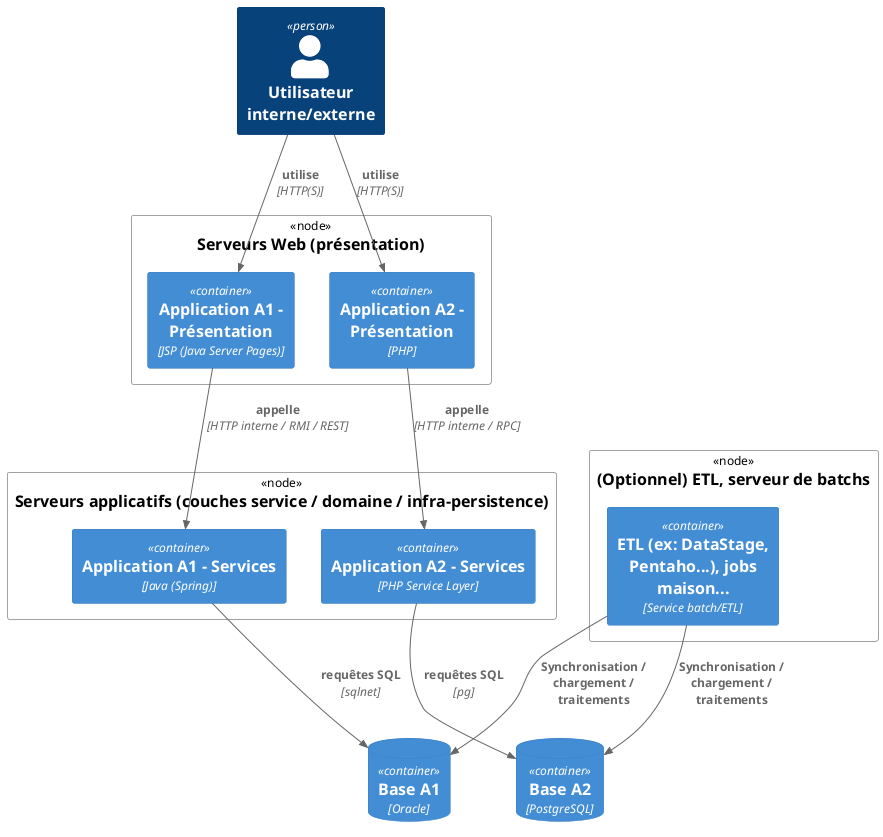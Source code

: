 @startuml typologie-n-tiers-04
!include <C4/C4_Deployment>
LAYOUT_TOP_DOWN()

Person(user, "Utilisateur interne/externe")

' === Couche Présentation ===
Node(frontend, "Serveurs Web (présentation)") {
  Container(app1_ui, "Application A1 - Présentation", "JSP (Java Server Pages)")
  Container(app2_ui, "Application A2 - Présentation", "PHP")
}

' === Couche Service ===
Node(services, "Serveurs applicatifs (couches service / domaine / infra-persistence)") {
  Container(app1_service, "Application A1 - Services", "Java (Spring)")
  Container(app2_service, "Application A2 - Services", "PHP Service Layer")
}


' === Couche Données ===
ContainerDb(base1, "Base A1", "Oracle")
ContainerDb(base2, "Base A2", "PostgreSQL")

' === Batchs / ETL ===
Node(serveur_background, "(Optionnel) ETL, serveur de batchs") {
  Container(background, "ETL (ex: DataStage, Pentaho...), jobs maison...", "Service batch/ETL")
}

' === Relations utilisateur ===
Rel(user, app1_ui, "utilise", "HTTP(S)")
Rel(user, app2_ui, "utilise", "HTTP(S)")

' === Couche présentation → couche service ===
Rel(app1_ui, app1_service, "appelle", "HTTP interne / RMI / REST")
Rel(app2_ui, app2_service, "appelle", "HTTP interne / RPC")

' === Couche service → base de données ===
Rel(app1_service, base1, "requêtes SQL", "sqlnet")
Rel(app2_service, base2, "requêtes SQL", "pg")

' === Traitements asynchrones ===
Rel(background, base1, "Synchronisation / chargement / traitements")
Rel(background, base2, "Synchronisation / chargement / traitements")

@enduml
